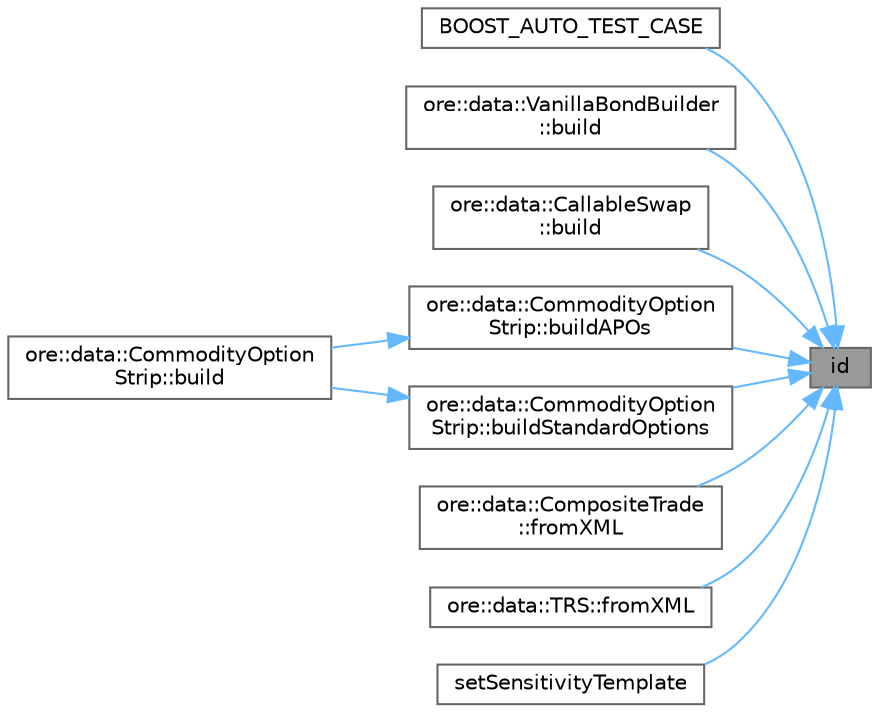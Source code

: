 digraph "id"
{
 // INTERACTIVE_SVG=YES
 // LATEX_PDF_SIZE
  bgcolor="transparent";
  edge [fontname=Helvetica,fontsize=10,labelfontname=Helvetica,labelfontsize=10];
  node [fontname=Helvetica,fontsize=10,shape=box,height=0.2,width=0.4];
  rankdir="RL";
  Node1 [label="id",height=0.2,width=0.4,color="gray40", fillcolor="grey60", style="filled", fontcolor="black",tooltip="Set the trade id."];
  Node1 -> Node2 [dir="back",color="steelblue1",style="solid"];
  Node2 [label="BOOST_AUTO_TEST_CASE",height=0.2,width=0.4,color="grey40", fillcolor="white", style="filled",URL="$test_2compositetrade_8cpp.html#abd7151f9ca075e196a5c6cc7410035b6",tooltip=" "];
  Node1 -> Node3 [dir="back",color="steelblue1",style="solid"];
  Node3 [label="ore::data::VanillaBondBuilder\l::build",height=0.2,width=0.4,color="grey40", fillcolor="white", style="filled",URL="$structore_1_1data_1_1_vanilla_bond_builder.html#ae1e21501ab505df04314d15d13f876e1",tooltip=" "];
  Node1 -> Node4 [dir="back",color="steelblue1",style="solid"];
  Node4 [label="ore::data::CallableSwap\l::build",height=0.2,width=0.4,color="grey40", fillcolor="white", style="filled",URL="$classore_1_1data_1_1_callable_swap.html#ab1db499ff5e65c59fd2009d62276fdaf",tooltip="Build QuantLib/QuantExt instrument, link pricing engine."];
  Node1 -> Node5 [dir="back",color="steelblue1",style="solid"];
  Node5 [label="ore::data::CommodityOption\lStrip::buildAPOs",height=0.2,width=0.4,color="grey40", fillcolor="white", style="filled",URL="$classore_1_1data_1_1_commodity_option_strip.html#a6d6ecf5491da24c10030b998afd5fa8b",tooltip="Build an average price option strip."];
  Node5 -> Node6 [dir="back",color="steelblue1",style="solid"];
  Node6 [label="ore::data::CommodityOption\lStrip::build",height=0.2,width=0.4,color="grey40", fillcolor="white", style="filled",URL="$classore_1_1data_1_1_commodity_option_strip.html#a7158c90da58d23d6c8d55040bb585107",tooltip="Implement the build method."];
  Node1 -> Node7 [dir="back",color="steelblue1",style="solid"];
  Node7 [label="ore::data::CommodityOption\lStrip::buildStandardOptions",height=0.2,width=0.4,color="grey40", fillcolor="white", style="filled",URL="$classore_1_1data_1_1_commodity_option_strip.html#ae82ea069e328d04bb1f7c58b7abc9802",tooltip="Build a standard option strip."];
  Node7 -> Node6 [dir="back",color="steelblue1",style="solid"];
  Node1 -> Node8 [dir="back",color="steelblue1",style="solid"];
  Node8 [label="ore::data::CompositeTrade\l::fromXML",height=0.2,width=0.4,color="grey40", fillcolor="white", style="filled",URL="$classore_1_1data_1_1_composite_trade.html#a7741ae0fc924943de5bfe02928262eb7",tooltip=" "];
  Node1 -> Node9 [dir="back",color="steelblue1",style="solid"];
  Node9 [label="ore::data::TRS::fromXML",height=0.2,width=0.4,color="grey40", fillcolor="white", style="filled",URL="$classore_1_1data_1_1_t_r_s.html#a7741ae0fc924943de5bfe02928262eb7",tooltip=" "];
  Node1 -> Node10 [dir="back",color="steelblue1",style="solid"];
  Node10 [label="setSensitivityTemplate",height=0.2,width=0.4,color="grey40", fillcolor="white", style="filled",URL="$classore_1_1data_1_1_trade.html#aa283d2ef7b2edc05487b0fabdbf918c2",tooltip=" "];
}
